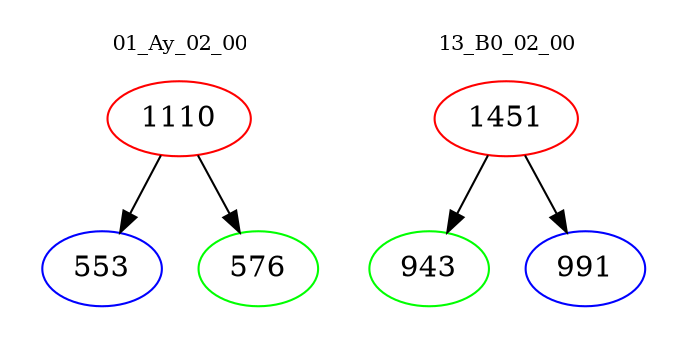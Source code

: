 digraph{
subgraph cluster_0 {
color = white
label = "01_Ay_02_00";
fontsize=10;
T0_1110 [label="1110", color="red"]
T0_1110 -> T0_553 [color="black"]
T0_553 [label="553", color="blue"]
T0_1110 -> T0_576 [color="black"]
T0_576 [label="576", color="green"]
}
subgraph cluster_1 {
color = white
label = "13_B0_02_00";
fontsize=10;
T1_1451 [label="1451", color="red"]
T1_1451 -> T1_943 [color="black"]
T1_943 [label="943", color="green"]
T1_1451 -> T1_991 [color="black"]
T1_991 [label="991", color="blue"]
}
}
